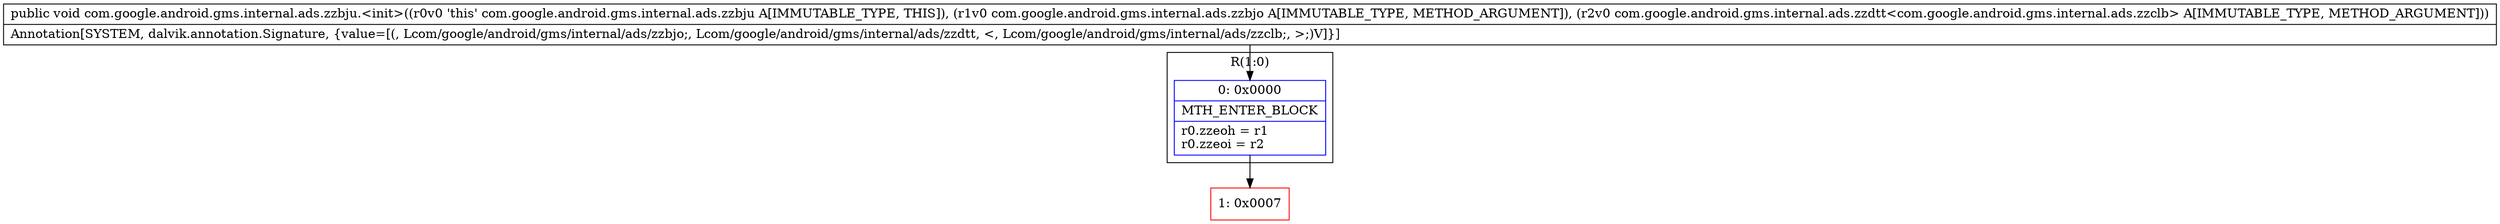 digraph "CFG forcom.google.android.gms.internal.ads.zzbju.\<init\>(Lcom\/google\/android\/gms\/internal\/ads\/zzbjo;Lcom\/google\/android\/gms\/internal\/ads\/zzdtt;)V" {
subgraph cluster_Region_1362933564 {
label = "R(1:0)";
node [shape=record,color=blue];
Node_0 [shape=record,label="{0\:\ 0x0000|MTH_ENTER_BLOCK\l|r0.zzeoh = r1\lr0.zzeoi = r2\l}"];
}
Node_1 [shape=record,color=red,label="{1\:\ 0x0007}"];
MethodNode[shape=record,label="{public void com.google.android.gms.internal.ads.zzbju.\<init\>((r0v0 'this' com.google.android.gms.internal.ads.zzbju A[IMMUTABLE_TYPE, THIS]), (r1v0 com.google.android.gms.internal.ads.zzbjo A[IMMUTABLE_TYPE, METHOD_ARGUMENT]), (r2v0 com.google.android.gms.internal.ads.zzdtt\<com.google.android.gms.internal.ads.zzclb\> A[IMMUTABLE_TYPE, METHOD_ARGUMENT]))  | Annotation[SYSTEM, dalvik.annotation.Signature, \{value=[(, Lcom\/google\/android\/gms\/internal\/ads\/zzbjo;, Lcom\/google\/android\/gms\/internal\/ads\/zzdtt, \<, Lcom\/google\/android\/gms\/internal\/ads\/zzclb;, \>;)V]\}]\l}"];
MethodNode -> Node_0;
Node_0 -> Node_1;
}

